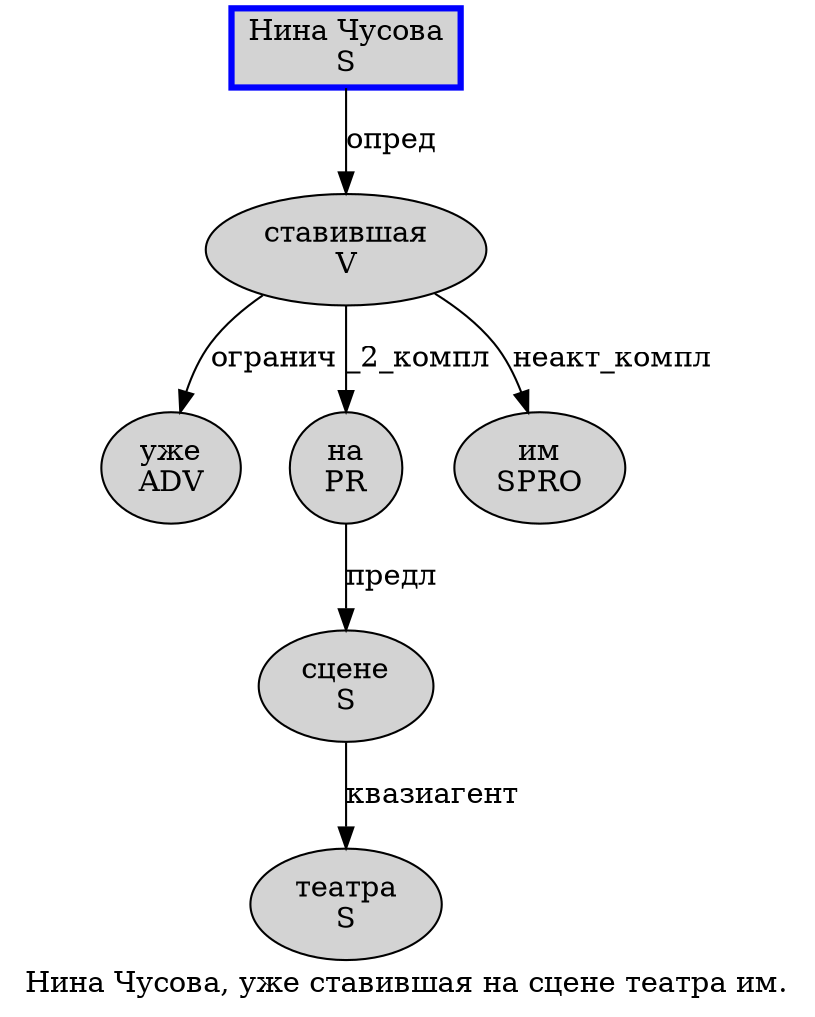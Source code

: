 digraph SENTENCE_1025 {
	graph [label="Нина Чусова, уже ставившая на сцене театра им."]
	node [style=filled]
		0 [label="Нина Чусова
S" color=blue fillcolor=lightgray penwidth=3 shape=box]
		2 [label="уже
ADV" color="" fillcolor=lightgray penwidth=1 shape=ellipse]
		3 [label="ставившая
V" color="" fillcolor=lightgray penwidth=1 shape=ellipse]
		4 [label="на
PR" color="" fillcolor=lightgray penwidth=1 shape=ellipse]
		5 [label="сцене
S" color="" fillcolor=lightgray penwidth=1 shape=ellipse]
		6 [label="театра
S" color="" fillcolor=lightgray penwidth=1 shape=ellipse]
		7 [label="им
SPRO" color="" fillcolor=lightgray penwidth=1 shape=ellipse]
			4 -> 5 [label="предл"]
			0 -> 3 [label="опред"]
			5 -> 6 [label="квазиагент"]
			3 -> 2 [label="огранич"]
			3 -> 4 [label="_2_компл"]
			3 -> 7 [label="неакт_компл"]
}